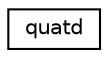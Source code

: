 digraph "Graphical Class Hierarchy"
{
  edge [fontname="Helvetica",fontsize="10",labelfontname="Helvetica",labelfontsize="10"];
  node [fontname="Helvetica",fontsize="10",shape=record];
  rankdir="LR";
  Node1 [label="quatd",height=0.2,width=0.4,color="black", fillcolor="white", style="filled",URL="$classquatd.html"];
}
